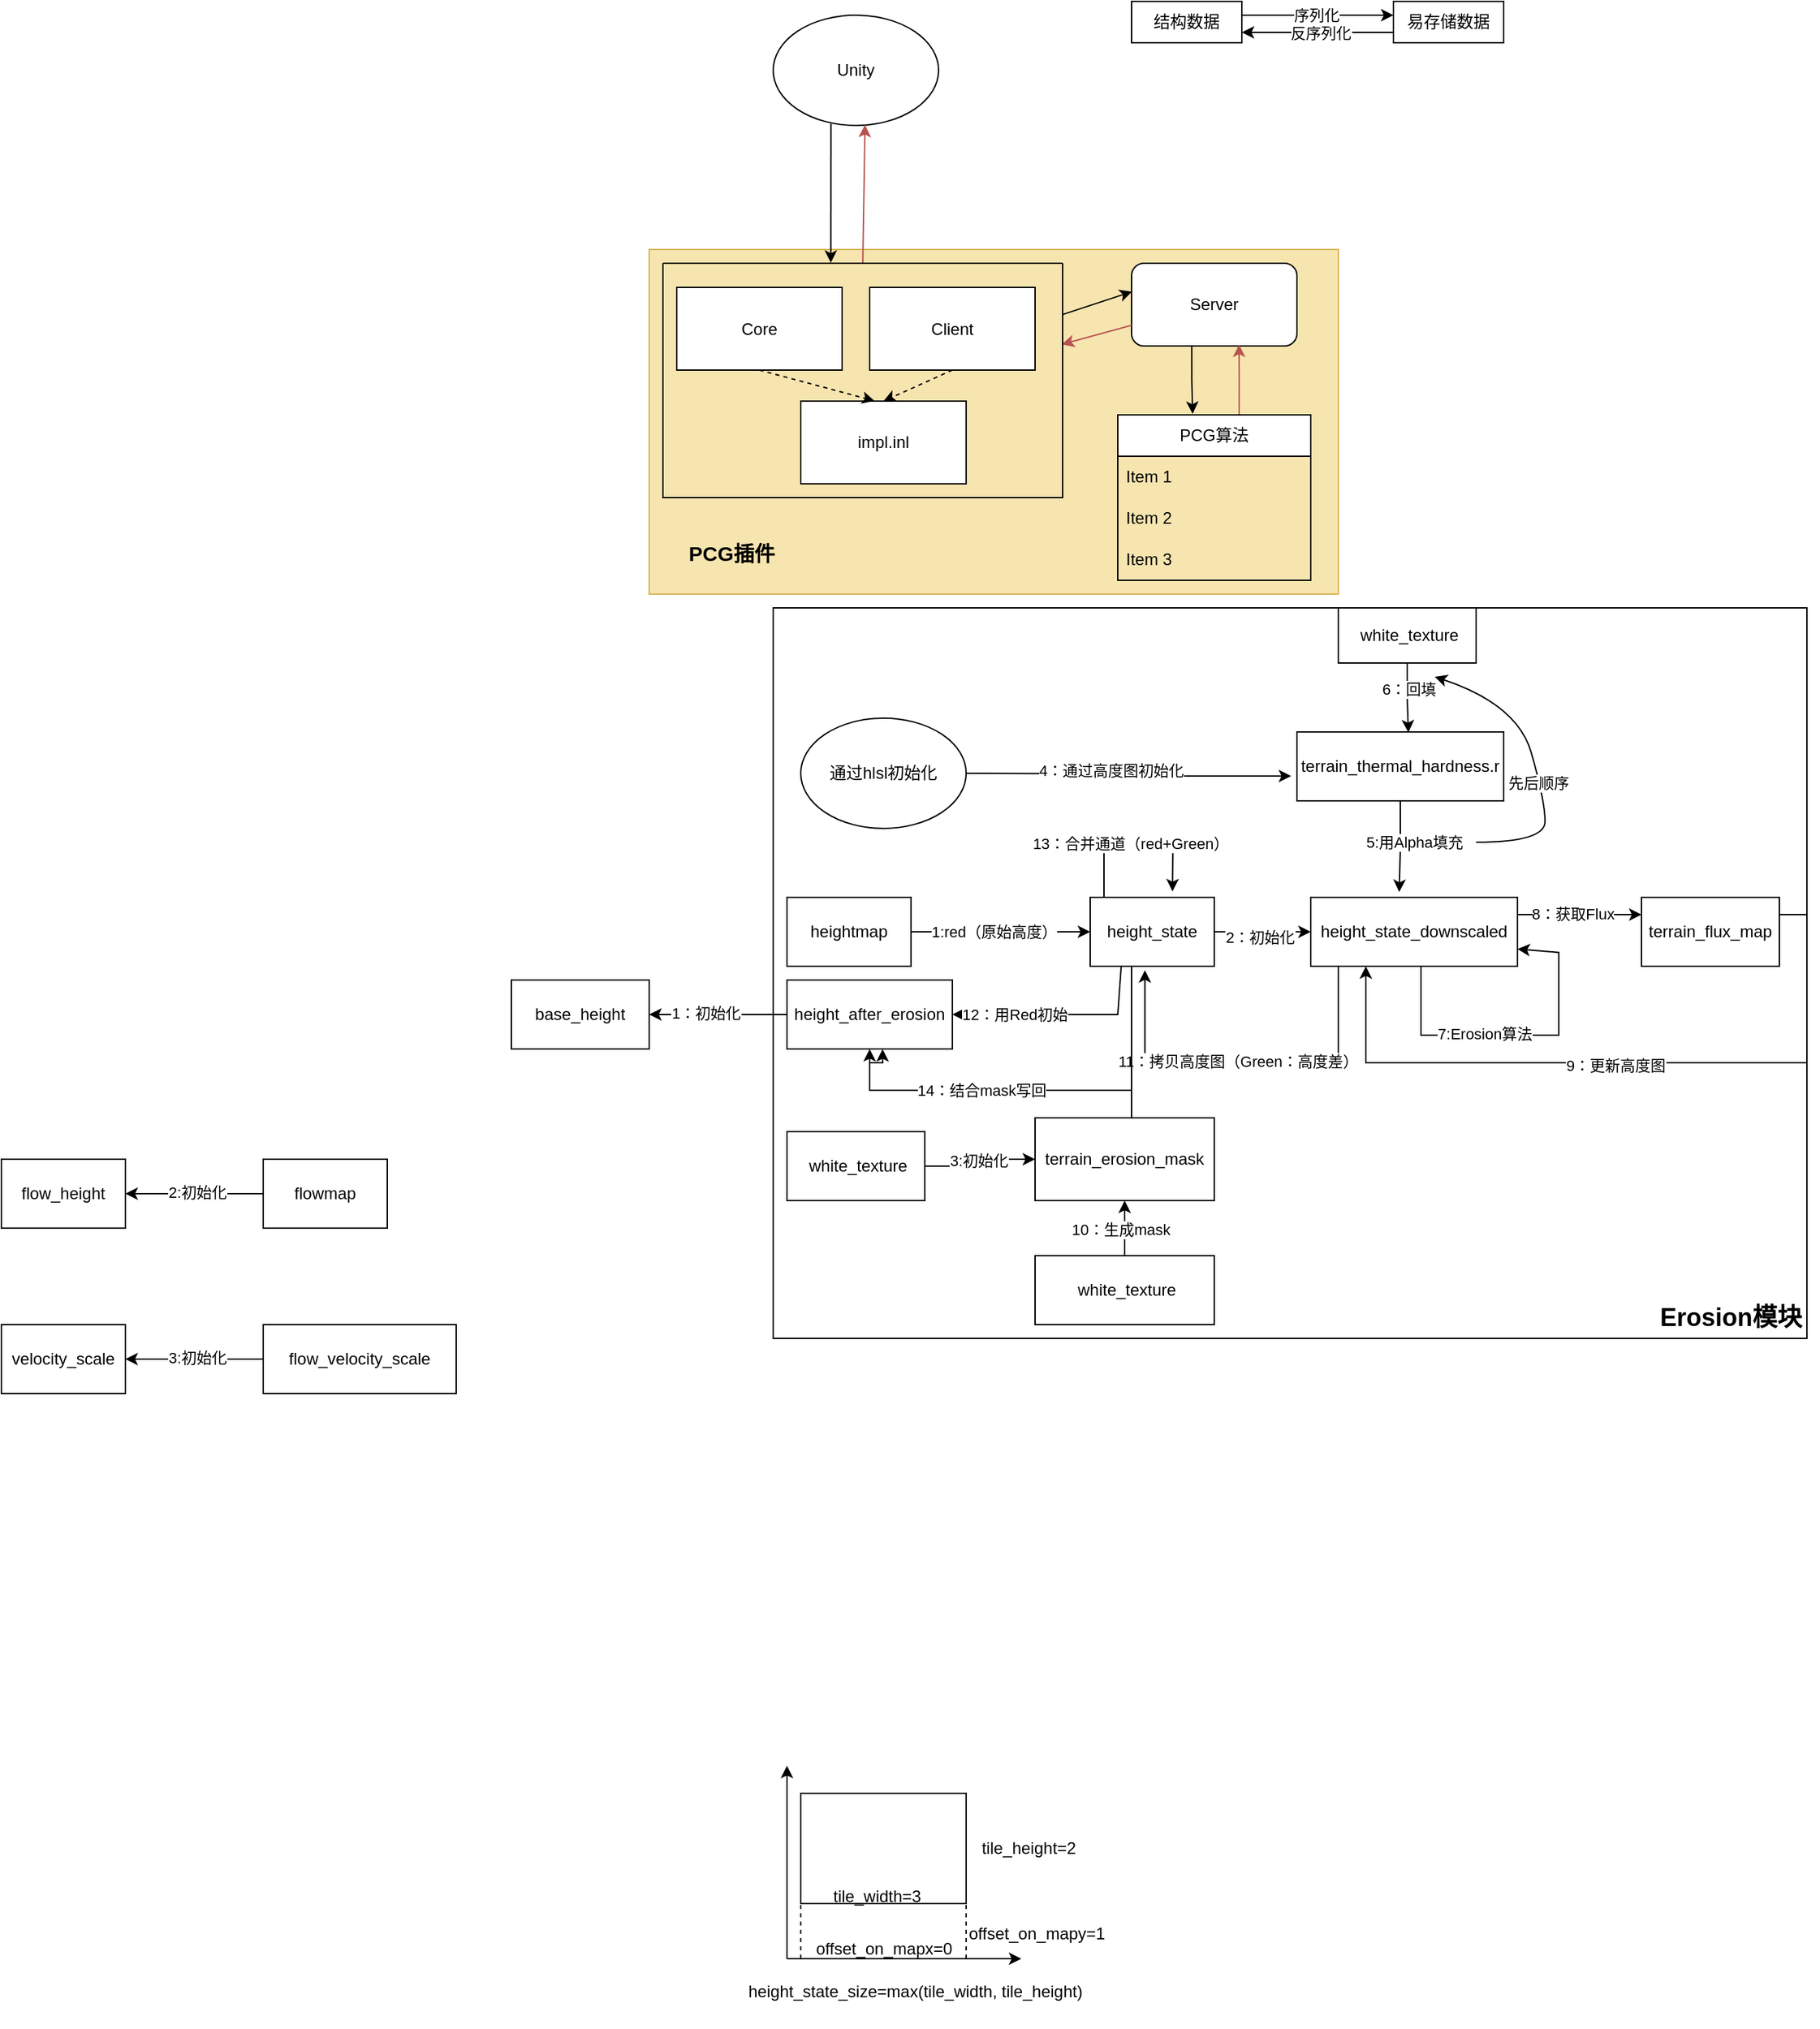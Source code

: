 <mxfile version="21.8.2" type="github">
  <diagram name="第 1 页" id="s2snfImjlksssQ3lNaat">
    <mxGraphModel dx="2453" dy="759" grid="1" gridSize="10" guides="1" tooltips="1" connect="1" arrows="1" fold="1" page="1" pageScale="1" pageWidth="827" pageHeight="1169" math="0" shadow="0">
      <root>
        <mxCell id="0" />
        <mxCell id="1" parent="0" />
        <mxCell id="TSpRPWHZfFyNP2IxD03n-18" value="" style="rounded=0;whiteSpace=wrap;html=1;fillColor=#f7e5b0;strokeColor=#d6b656;" parent="1" vertex="1">
          <mxGeometry x="20" y="490" width="500" height="250" as="geometry" />
        </mxCell>
        <mxCell id="TSpRPWHZfFyNP2IxD03n-8" style="edgeStyle=orthogonalEdgeStyle;rounded=0;orthogonalLoop=1;jettySize=auto;html=1;exitX=0.364;exitY=1.002;exitDx=0;exitDy=0;entryX=0.388;entryY=-0.006;entryDx=0;entryDy=0;entryPerimeter=0;exitPerimeter=0;" parent="1" source="TSpRPWHZfFyNP2IxD03n-2" target="TSpRPWHZfFyNP2IxD03n-4" edge="1">
          <mxGeometry relative="1" as="geometry" />
        </mxCell>
        <mxCell id="TSpRPWHZfFyNP2IxD03n-2" value="Server" style="rounded=1;whiteSpace=wrap;html=1;" parent="1" vertex="1">
          <mxGeometry x="370" y="500" width="120" height="60" as="geometry" />
        </mxCell>
        <mxCell id="TSpRPWHZfFyNP2IxD03n-3" value="" style="endArrow=classic;html=1;rounded=0;entryX=0.003;entryY=0.343;entryDx=0;entryDy=0;entryPerimeter=0;" parent="1" source="TSpRPWHZfFyNP2IxD03n-25" target="TSpRPWHZfFyNP2IxD03n-2" edge="1">
          <mxGeometry width="50" height="50" relative="1" as="geometry">
            <mxPoint x="291.8" y="521.3" as="sourcePoint" />
            <mxPoint x="440" y="330" as="targetPoint" />
          </mxGeometry>
        </mxCell>
        <mxCell id="TSpRPWHZfFyNP2IxD03n-9" style="edgeStyle=orthogonalEdgeStyle;rounded=0;orthogonalLoop=1;jettySize=auto;html=1;exitX=0.629;exitY=0.008;exitDx=0;exitDy=0;entryX=0.65;entryY=0.983;entryDx=0;entryDy=0;entryPerimeter=0;exitPerimeter=0;fillColor=#f8cecc;strokeColor=#b85450;" parent="1" source="TSpRPWHZfFyNP2IxD03n-4" target="TSpRPWHZfFyNP2IxD03n-2" edge="1">
          <mxGeometry relative="1" as="geometry" />
        </mxCell>
        <mxCell id="TSpRPWHZfFyNP2IxD03n-4" value="PCG算法" style="swimlane;fontStyle=0;childLayout=stackLayout;horizontal=1;startSize=30;horizontalStack=0;resizeParent=1;resizeParentMax=0;resizeLast=0;collapsible=1;marginBottom=0;whiteSpace=wrap;html=1;" parent="1" vertex="1">
          <mxGeometry x="360" y="610" width="140" height="120" as="geometry" />
        </mxCell>
        <mxCell id="TSpRPWHZfFyNP2IxD03n-5" value="Item 1" style="text;strokeColor=none;fillColor=none;align=left;verticalAlign=middle;spacingLeft=4;spacingRight=4;overflow=hidden;points=[[0,0.5],[1,0.5]];portConstraint=eastwest;rotatable=0;whiteSpace=wrap;html=1;" parent="TSpRPWHZfFyNP2IxD03n-4" vertex="1">
          <mxGeometry y="30" width="140" height="30" as="geometry" />
        </mxCell>
        <mxCell id="TSpRPWHZfFyNP2IxD03n-6" value="Item 2" style="text;strokeColor=none;fillColor=none;align=left;verticalAlign=middle;spacingLeft=4;spacingRight=4;overflow=hidden;points=[[0,0.5],[1,0.5]];portConstraint=eastwest;rotatable=0;whiteSpace=wrap;html=1;" parent="TSpRPWHZfFyNP2IxD03n-4" vertex="1">
          <mxGeometry y="60" width="140" height="30" as="geometry" />
        </mxCell>
        <mxCell id="TSpRPWHZfFyNP2IxD03n-7" value="Item 3" style="text;strokeColor=none;fillColor=none;align=left;verticalAlign=middle;spacingLeft=4;spacingRight=4;overflow=hidden;points=[[0,0.5],[1,0.5]];portConstraint=eastwest;rotatable=0;whiteSpace=wrap;html=1;" parent="TSpRPWHZfFyNP2IxD03n-4" vertex="1">
          <mxGeometry y="90" width="140" height="30" as="geometry" />
        </mxCell>
        <mxCell id="TSpRPWHZfFyNP2IxD03n-12" value="" style="endArrow=classic;html=1;rounded=0;exitX=0;exitY=0.75;exitDx=0;exitDy=0;fillColor=#f8cecc;strokeColor=#b85450;entryX=0.998;entryY=0.346;entryDx=0;entryDy=0;entryPerimeter=0;" parent="1" source="TSpRPWHZfFyNP2IxD03n-2" target="TSpRPWHZfFyNP2IxD03n-25" edge="1">
          <mxGeometry width="50" height="50" relative="1" as="geometry">
            <mxPoint x="430" y="540" as="sourcePoint" />
            <mxPoint x="290" y="545" as="targetPoint" />
          </mxGeometry>
        </mxCell>
        <mxCell id="TSpRPWHZfFyNP2IxD03n-13" value="Unity" style="ellipse;whiteSpace=wrap;html=1;" parent="1" vertex="1">
          <mxGeometry x="110" y="320" width="120" height="80" as="geometry" />
        </mxCell>
        <mxCell id="TSpRPWHZfFyNP2IxD03n-14" value="" style="endArrow=classic;html=1;rounded=0;exitX=0.349;exitY=0.985;exitDx=0;exitDy=0;entryX=0.42;entryY=-0.002;entryDx=0;entryDy=0;entryPerimeter=0;exitPerimeter=0;" parent="1" source="TSpRPWHZfFyNP2IxD03n-13" target="TSpRPWHZfFyNP2IxD03n-25" edge="1">
          <mxGeometry width="50" height="50" relative="1" as="geometry">
            <mxPoint x="220" y="410.0" as="sourcePoint" />
            <mxPoint x="220" y="500" as="targetPoint" />
          </mxGeometry>
        </mxCell>
        <mxCell id="TSpRPWHZfFyNP2IxD03n-20" value="&lt;b&gt;&lt;font style=&quot;font-size: 15px;&quot;&gt;PCG插件&lt;/font&gt;&lt;/b&gt;" style="text;html=1;strokeColor=none;fillColor=none;align=center;verticalAlign=middle;whiteSpace=wrap;rounded=0;" parent="1" vertex="1">
          <mxGeometry x="30" y="690" width="100" height="40" as="geometry" />
        </mxCell>
        <mxCell id="TSpRPWHZfFyNP2IxD03n-21" value="" style="endArrow=classic;html=1;rounded=0;entryX=0.555;entryY=0.994;entryDx=0;entryDy=0;entryPerimeter=0;exitX=0.5;exitY=0;exitDx=0;exitDy=0;fillColor=#f8cecc;strokeColor=#b85450;" parent="1" source="TSpRPWHZfFyNP2IxD03n-25" target="TSpRPWHZfFyNP2IxD03n-13" edge="1">
          <mxGeometry width="50" height="50" relative="1" as="geometry">
            <mxPoint x="235.88" y="498.5" as="sourcePoint" />
            <mxPoint x="290" y="450" as="targetPoint" />
          </mxGeometry>
        </mxCell>
        <mxCell id="TSpRPWHZfFyNP2IxD03n-25" value="" style="swimlane;startSize=0;" parent="1" vertex="1">
          <mxGeometry x="30" y="500" width="290" height="170" as="geometry" />
        </mxCell>
        <mxCell id="TSpRPWHZfFyNP2IxD03n-23" value="Core" style="rounded=0;whiteSpace=wrap;html=1;" parent="TSpRPWHZfFyNP2IxD03n-25" vertex="1">
          <mxGeometry x="10" y="17.5" width="120" height="60" as="geometry" />
        </mxCell>
        <mxCell id="TSpRPWHZfFyNP2IxD03n-26" value="Client" style="rounded=0;whiteSpace=wrap;html=1;" parent="TSpRPWHZfFyNP2IxD03n-25" vertex="1">
          <mxGeometry x="150" y="17.5" width="120" height="60" as="geometry" />
        </mxCell>
        <mxCell id="TSpRPWHZfFyNP2IxD03n-27" value="impl.inl" style="rounded=0;whiteSpace=wrap;html=1;" parent="TSpRPWHZfFyNP2IxD03n-25" vertex="1">
          <mxGeometry x="100" y="100" width="120" height="60" as="geometry" />
        </mxCell>
        <mxCell id="TSpRPWHZfFyNP2IxD03n-28" value="" style="endArrow=classic;html=1;rounded=0;exitX=0.5;exitY=1;exitDx=0;exitDy=0;entryX=0.446;entryY=-0.003;entryDx=0;entryDy=0;entryPerimeter=0;strokeWidth=1;strokeColor=default;dashed=1;" parent="TSpRPWHZfFyNP2IxD03n-25" source="TSpRPWHZfFyNP2IxD03n-23" target="TSpRPWHZfFyNP2IxD03n-27" edge="1">
          <mxGeometry width="50" height="50" relative="1" as="geometry">
            <mxPoint x="140" y="230" as="sourcePoint" />
            <mxPoint x="190" y="180" as="targetPoint" />
          </mxGeometry>
        </mxCell>
        <mxCell id="TSpRPWHZfFyNP2IxD03n-29" value="" style="endArrow=classic;html=1;rounded=0;entryX=0.5;entryY=0;entryDx=0;entryDy=0;strokeWidth=1;strokeColor=default;dashed=1;exitX=0.5;exitY=1;exitDx=0;exitDy=0;" parent="TSpRPWHZfFyNP2IxD03n-25" source="TSpRPWHZfFyNP2IxD03n-26" target="TSpRPWHZfFyNP2IxD03n-27" edge="1">
          <mxGeometry width="50" height="50" relative="1" as="geometry">
            <mxPoint x="80" y="88" as="sourcePoint" />
            <mxPoint x="164" y="110" as="targetPoint" />
          </mxGeometry>
        </mxCell>
        <mxCell id="TSpRPWHZfFyNP2IxD03n-30" value="结构数据" style="rounded=0;whiteSpace=wrap;html=1;" parent="1" vertex="1">
          <mxGeometry x="370" y="310" width="80" height="30" as="geometry" />
        </mxCell>
        <mxCell id="TSpRPWHZfFyNP2IxD03n-32" value="易存储数据" style="rounded=0;whiteSpace=wrap;html=1;" parent="1" vertex="1">
          <mxGeometry x="560" y="310" width="80" height="30" as="geometry" />
        </mxCell>
        <mxCell id="TSpRPWHZfFyNP2IxD03n-33" value="" style="endArrow=classic;html=1;rounded=0;exitX=1;exitY=0.5;exitDx=0;exitDy=0;entryX=0;entryY=0.5;entryDx=0;entryDy=0;" parent="1" edge="1">
          <mxGeometry width="50" height="50" relative="1" as="geometry">
            <mxPoint x="450" y="320" as="sourcePoint" />
            <mxPoint x="560" y="320" as="targetPoint" />
          </mxGeometry>
        </mxCell>
        <mxCell id="TSpRPWHZfFyNP2IxD03n-34" value="序列化" style="edgeLabel;html=1;align=center;verticalAlign=middle;resizable=0;points=[];" parent="TSpRPWHZfFyNP2IxD03n-33" vertex="1" connectable="0">
          <mxGeometry x="-0.028" relative="1" as="geometry">
            <mxPoint as="offset" />
          </mxGeometry>
        </mxCell>
        <mxCell id="TSpRPWHZfFyNP2IxD03n-35" value="" style="endArrow=classic;html=1;rounded=0;exitX=0;exitY=0.75;exitDx=0;exitDy=0;entryX=1;entryY=0.75;entryDx=0;entryDy=0;" parent="1" source="TSpRPWHZfFyNP2IxD03n-32" target="TSpRPWHZfFyNP2IxD03n-30" edge="1">
          <mxGeometry width="50" height="50" relative="1" as="geometry">
            <mxPoint x="460" y="330" as="sourcePoint" />
            <mxPoint x="570" y="330" as="targetPoint" />
          </mxGeometry>
        </mxCell>
        <mxCell id="TSpRPWHZfFyNP2IxD03n-36" value="反序列化" style="edgeLabel;html=1;align=center;verticalAlign=middle;resizable=0;points=[];" parent="TSpRPWHZfFyNP2IxD03n-35" vertex="1" connectable="0">
          <mxGeometry x="-0.028" relative="1" as="geometry">
            <mxPoint as="offset" />
          </mxGeometry>
        </mxCell>
        <mxCell id="7l8nPw5GP7gn8wgr-0gG-56" value="" style="group" vertex="1" connectable="0" parent="1">
          <mxGeometry x="120" y="750" width="740" height="530" as="geometry" />
        </mxCell>
        <mxCell id="7l8nPw5GP7gn8wgr-0gG-113" value="" style="rounded=0;whiteSpace=wrap;html=1;" vertex="1" parent="7l8nPw5GP7gn8wgr-0gG-56">
          <mxGeometry x="-10" width="750" height="530" as="geometry" />
        </mxCell>
        <mxCell id="7l8nPw5GP7gn8wgr-0gG-1" value="heightmap" style="rounded=0;whiteSpace=wrap;html=1;" vertex="1" parent="7l8nPw5GP7gn8wgr-0gG-56">
          <mxGeometry y="210" width="90" height="50" as="geometry" />
        </mxCell>
        <mxCell id="7l8nPw5GP7gn8wgr-0gG-2" value="height_state" style="rounded=0;whiteSpace=wrap;html=1;" vertex="1" parent="7l8nPw5GP7gn8wgr-0gG-56">
          <mxGeometry x="220" y="210" width="90" height="50" as="geometry" />
        </mxCell>
        <mxCell id="7l8nPw5GP7gn8wgr-0gG-3" style="edgeStyle=orthogonalEdgeStyle;rounded=0;orthogonalLoop=1;jettySize=auto;html=1;exitX=1;exitY=0.5;exitDx=0;exitDy=0;entryX=0;entryY=0.5;entryDx=0;entryDy=0;" edge="1" parent="7l8nPw5GP7gn8wgr-0gG-56" source="7l8nPw5GP7gn8wgr-0gG-1" target="7l8nPw5GP7gn8wgr-0gG-2">
          <mxGeometry relative="1" as="geometry" />
        </mxCell>
        <mxCell id="7l8nPw5GP7gn8wgr-0gG-4" value="1:red（原始高度）" style="edgeLabel;html=1;align=center;verticalAlign=middle;resizable=0;points=[];" vertex="1" connectable="0" parent="7l8nPw5GP7gn8wgr-0gG-3">
          <mxGeometry x="-0.367" y="1" relative="1" as="geometry">
            <mxPoint x="19" y="1" as="offset" />
          </mxGeometry>
        </mxCell>
        <mxCell id="7l8nPw5GP7gn8wgr-0gG-5" value="height_state_downscaled" style="rounded=0;whiteSpace=wrap;html=1;" vertex="1" parent="7l8nPw5GP7gn8wgr-0gG-56">
          <mxGeometry x="380" y="210" width="150" height="50" as="geometry" />
        </mxCell>
        <mxCell id="7l8nPw5GP7gn8wgr-0gG-6" style="edgeStyle=orthogonalEdgeStyle;rounded=0;orthogonalLoop=1;jettySize=auto;html=1;exitX=1;exitY=0.5;exitDx=0;exitDy=0;entryX=0;entryY=0.5;entryDx=0;entryDy=0;" edge="1" parent="7l8nPw5GP7gn8wgr-0gG-56" source="7l8nPw5GP7gn8wgr-0gG-2" target="7l8nPw5GP7gn8wgr-0gG-5">
          <mxGeometry relative="1" as="geometry" />
        </mxCell>
        <mxCell id="7l8nPw5GP7gn8wgr-0gG-7" value="2：初始化" style="edgeLabel;html=1;align=center;verticalAlign=middle;resizable=0;points=[];" vertex="1" connectable="0" parent="7l8nPw5GP7gn8wgr-0gG-6">
          <mxGeometry x="-0.067" y="-4" relative="1" as="geometry">
            <mxPoint as="offset" />
          </mxGeometry>
        </mxCell>
        <mxCell id="7l8nPw5GP7gn8wgr-0gG-8" value="terrain_erosion_mask" style="rounded=0;whiteSpace=wrap;html=1;" vertex="1" parent="7l8nPw5GP7gn8wgr-0gG-56">
          <mxGeometry x="180" y="370" width="130" height="60" as="geometry" />
        </mxCell>
        <mxCell id="7l8nPw5GP7gn8wgr-0gG-10" style="edgeStyle=orthogonalEdgeStyle;rounded=0;orthogonalLoop=1;jettySize=auto;html=1;" edge="1" parent="7l8nPw5GP7gn8wgr-0gG-56" source="7l8nPw5GP7gn8wgr-0gG-9" target="7l8nPw5GP7gn8wgr-0gG-8">
          <mxGeometry relative="1" as="geometry" />
        </mxCell>
        <mxCell id="7l8nPw5GP7gn8wgr-0gG-11" value="3:初始化" style="edgeLabel;html=1;align=center;verticalAlign=middle;resizable=0;points=[];" vertex="1" connectable="0" parent="7l8nPw5GP7gn8wgr-0gG-10">
          <mxGeometry x="0.033" y="1" relative="1" as="geometry">
            <mxPoint as="offset" />
          </mxGeometry>
        </mxCell>
        <mxCell id="7l8nPw5GP7gn8wgr-0gG-9" value="&amp;nbsp;white_texture" style="rounded=0;whiteSpace=wrap;html=1;" vertex="1" parent="7l8nPw5GP7gn8wgr-0gG-56">
          <mxGeometry y="380" width="100" height="50" as="geometry" />
        </mxCell>
        <mxCell id="7l8nPw5GP7gn8wgr-0gG-12" value="terrain_thermal_hardness.r" style="rounded=0;whiteSpace=wrap;html=1;" vertex="1" parent="7l8nPw5GP7gn8wgr-0gG-56">
          <mxGeometry x="370" y="90" width="150" height="50" as="geometry" />
        </mxCell>
        <mxCell id="7l8nPw5GP7gn8wgr-0gG-13" value="通过hlsl初始化" style="ellipse;whiteSpace=wrap;html=1;" vertex="1" parent="7l8nPw5GP7gn8wgr-0gG-56">
          <mxGeometry x="10" y="80" width="120" height="80" as="geometry" />
        </mxCell>
        <mxCell id="7l8nPw5GP7gn8wgr-0gG-14" style="edgeStyle=orthogonalEdgeStyle;rounded=0;orthogonalLoop=1;jettySize=auto;html=1;exitX=1;exitY=0.5;exitDx=0;exitDy=0;entryX=-0.028;entryY=0.64;entryDx=0;entryDy=0;entryPerimeter=0;" edge="1" parent="7l8nPw5GP7gn8wgr-0gG-56" target="7l8nPw5GP7gn8wgr-0gG-12">
          <mxGeometry relative="1" as="geometry">
            <mxPoint x="130" y="120" as="sourcePoint" />
          </mxGeometry>
        </mxCell>
        <mxCell id="7l8nPw5GP7gn8wgr-0gG-15" value="4：通过高度图初始化" style="edgeLabel;html=1;align=center;verticalAlign=middle;resizable=0;points=[];" vertex="1" connectable="0" parent="7l8nPw5GP7gn8wgr-0gG-14">
          <mxGeometry x="-0.115" y="3" relative="1" as="geometry">
            <mxPoint as="offset" />
          </mxGeometry>
        </mxCell>
        <mxCell id="7l8nPw5GP7gn8wgr-0gG-16" style="edgeStyle=orthogonalEdgeStyle;rounded=0;orthogonalLoop=1;jettySize=auto;html=1;exitX=0.5;exitY=1;exitDx=0;exitDy=0;entryX=0.428;entryY=-0.077;entryDx=0;entryDy=0;entryPerimeter=0;" edge="1" parent="7l8nPw5GP7gn8wgr-0gG-56" source="7l8nPw5GP7gn8wgr-0gG-12" target="7l8nPw5GP7gn8wgr-0gG-5">
          <mxGeometry relative="1" as="geometry" />
        </mxCell>
        <mxCell id="7l8nPw5GP7gn8wgr-0gG-17" value="5:用Alpha填充" style="edgeLabel;html=1;align=center;verticalAlign=middle;resizable=0;points=[];" vertex="1" connectable="0" parent="7l8nPw5GP7gn8wgr-0gG-16">
          <mxGeometry x="-0.044" y="-3" relative="1" as="geometry">
            <mxPoint x="13" y="-2" as="offset" />
          </mxGeometry>
        </mxCell>
        <mxCell id="7l8nPw5GP7gn8wgr-0gG-18" value="&amp;nbsp;white_texture" style="rounded=0;whiteSpace=wrap;html=1;" vertex="1" parent="7l8nPw5GP7gn8wgr-0gG-56">
          <mxGeometry x="400" width="100" height="40" as="geometry" />
        </mxCell>
        <mxCell id="7l8nPw5GP7gn8wgr-0gG-19" style="edgeStyle=orthogonalEdgeStyle;rounded=0;orthogonalLoop=1;jettySize=auto;html=1;entryX=0.539;entryY=0.007;entryDx=0;entryDy=0;entryPerimeter=0;" edge="1" parent="7l8nPw5GP7gn8wgr-0gG-56" source="7l8nPw5GP7gn8wgr-0gG-18" target="7l8nPw5GP7gn8wgr-0gG-12">
          <mxGeometry relative="1" as="geometry" />
        </mxCell>
        <mxCell id="7l8nPw5GP7gn8wgr-0gG-20" value="6：回填" style="edgeLabel;html=1;align=center;verticalAlign=middle;resizable=0;points=[];" vertex="1" connectable="0" parent="7l8nPw5GP7gn8wgr-0gG-19">
          <mxGeometry x="-0.272" y="1" relative="1" as="geometry">
            <mxPoint as="offset" />
          </mxGeometry>
        </mxCell>
        <mxCell id="7l8nPw5GP7gn8wgr-0gG-22" value="" style="curved=1;endArrow=classic;html=1;rounded=0;" edge="1" parent="7l8nPw5GP7gn8wgr-0gG-56">
          <mxGeometry width="50" height="50" relative="1" as="geometry">
            <mxPoint x="500" y="170" as="sourcePoint" />
            <mxPoint x="470" y="50" as="targetPoint" />
            <Array as="points">
              <mxPoint x="550" y="170" />
              <mxPoint x="550" y="140" />
              <mxPoint x="530" y="70" />
            </Array>
          </mxGeometry>
        </mxCell>
        <mxCell id="7l8nPw5GP7gn8wgr-0gG-25" value="先后顺序" style="edgeLabel;html=1;align=center;verticalAlign=middle;resizable=0;points=[];" vertex="1" connectable="0" parent="7l8nPw5GP7gn8wgr-0gG-22">
          <mxGeometry x="-0.132" relative="1" as="geometry">
            <mxPoint x="-1" as="offset" />
          </mxGeometry>
        </mxCell>
        <mxCell id="7l8nPw5GP7gn8wgr-0gG-30" value="terrain_flux_map" style="rounded=0;whiteSpace=wrap;html=1;" vertex="1" parent="7l8nPw5GP7gn8wgr-0gG-56">
          <mxGeometry x="620" y="210" width="100" height="50" as="geometry" />
        </mxCell>
        <mxCell id="7l8nPw5GP7gn8wgr-0gG-33" value="" style="endArrow=classic;html=1;rounded=0;entryX=1;entryY=0.75;entryDx=0;entryDy=0;" edge="1" parent="7l8nPw5GP7gn8wgr-0gG-56" target="7l8nPw5GP7gn8wgr-0gG-5">
          <mxGeometry width="50" height="50" relative="1" as="geometry">
            <mxPoint x="460" y="260" as="sourcePoint" />
            <mxPoint x="560" y="230" as="targetPoint" />
            <Array as="points">
              <mxPoint x="460" y="310" />
              <mxPoint x="560" y="310" />
              <mxPoint x="560" y="250" />
            </Array>
          </mxGeometry>
        </mxCell>
        <mxCell id="7l8nPw5GP7gn8wgr-0gG-34" value="7:Erosion算法" style="edgeLabel;html=1;align=center;verticalAlign=middle;resizable=0;points=[];" vertex="1" connectable="0" parent="7l8nPw5GP7gn8wgr-0gG-33">
          <mxGeometry x="-0.201" y="1" relative="1" as="geometry">
            <mxPoint as="offset" />
          </mxGeometry>
        </mxCell>
        <mxCell id="7l8nPw5GP7gn8wgr-0gG-31" style="edgeStyle=orthogonalEdgeStyle;rounded=0;orthogonalLoop=1;jettySize=auto;html=1;exitX=1;exitY=0.25;exitDx=0;exitDy=0;entryX=0;entryY=0.25;entryDx=0;entryDy=0;" edge="1" parent="7l8nPw5GP7gn8wgr-0gG-56" source="7l8nPw5GP7gn8wgr-0gG-5" target="7l8nPw5GP7gn8wgr-0gG-30">
          <mxGeometry relative="1" as="geometry" />
        </mxCell>
        <mxCell id="7l8nPw5GP7gn8wgr-0gG-32" value="8：获取Flux" style="edgeLabel;html=1;align=center;verticalAlign=middle;resizable=0;points=[];" vertex="1" connectable="0" parent="7l8nPw5GP7gn8wgr-0gG-31">
          <mxGeometry x="-0.11" y="1" relative="1" as="geometry">
            <mxPoint as="offset" />
          </mxGeometry>
        </mxCell>
        <mxCell id="7l8nPw5GP7gn8wgr-0gG-36" style="edgeStyle=orthogonalEdgeStyle;rounded=0;orthogonalLoop=1;jettySize=auto;html=1;exitX=1;exitY=0.25;exitDx=0;exitDy=0;" edge="1" parent="7l8nPw5GP7gn8wgr-0gG-56" source="7l8nPw5GP7gn8wgr-0gG-30" target="7l8nPw5GP7gn8wgr-0gG-5">
          <mxGeometry relative="1" as="geometry">
            <Array as="points">
              <mxPoint x="740" y="223" />
              <mxPoint x="740" y="330" />
              <mxPoint x="420" y="330" />
            </Array>
          </mxGeometry>
        </mxCell>
        <mxCell id="7l8nPw5GP7gn8wgr-0gG-37" value="9：更新高度图" style="edgeLabel;html=1;align=center;verticalAlign=middle;resizable=0;points=[];" vertex="1" connectable="0" parent="7l8nPw5GP7gn8wgr-0gG-36">
          <mxGeometry x="0.031" y="2" relative="1" as="geometry">
            <mxPoint as="offset" />
          </mxGeometry>
        </mxCell>
        <mxCell id="7l8nPw5GP7gn8wgr-0gG-39" style="edgeStyle=orthogonalEdgeStyle;rounded=0;orthogonalLoop=1;jettySize=auto;html=1;entryX=0.5;entryY=1;entryDx=0;entryDy=0;" edge="1" parent="7l8nPw5GP7gn8wgr-0gG-56" source="7l8nPw5GP7gn8wgr-0gG-38" target="7l8nPw5GP7gn8wgr-0gG-8">
          <mxGeometry relative="1" as="geometry" />
        </mxCell>
        <mxCell id="7l8nPw5GP7gn8wgr-0gG-42" value="10：生成mask" style="edgeLabel;html=1;align=center;verticalAlign=middle;resizable=0;points=[];" vertex="1" connectable="0" parent="7l8nPw5GP7gn8wgr-0gG-39">
          <mxGeometry x="-0.057" y="3" relative="1" as="geometry">
            <mxPoint as="offset" />
          </mxGeometry>
        </mxCell>
        <mxCell id="7l8nPw5GP7gn8wgr-0gG-38" value="&amp;nbsp;white_texture" style="rounded=0;whiteSpace=wrap;html=1;" vertex="1" parent="7l8nPw5GP7gn8wgr-0gG-56">
          <mxGeometry x="180" y="470" width="130" height="50" as="geometry" />
        </mxCell>
        <mxCell id="7l8nPw5GP7gn8wgr-0gG-43" style="edgeStyle=orthogonalEdgeStyle;rounded=0;orthogonalLoop=1;jettySize=auto;html=1;entryX=0.441;entryY=1.057;entryDx=0;entryDy=0;entryPerimeter=0;" edge="1" parent="7l8nPw5GP7gn8wgr-0gG-56" target="7l8nPw5GP7gn8wgr-0gG-2">
          <mxGeometry relative="1" as="geometry">
            <mxPoint x="400" y="260" as="sourcePoint" />
            <mxPoint x="240" y="270" as="targetPoint" />
            <Array as="points">
              <mxPoint x="400" y="327" />
              <mxPoint x="260" y="327" />
            </Array>
          </mxGeometry>
        </mxCell>
        <mxCell id="7l8nPw5GP7gn8wgr-0gG-44" value="11：拷贝高度图（Green：高度差）" style="edgeLabel;html=1;align=center;verticalAlign=middle;resizable=0;points=[];" vertex="1" connectable="0" parent="7l8nPw5GP7gn8wgr-0gG-43">
          <mxGeometry x="0.031" y="2" relative="1" as="geometry">
            <mxPoint as="offset" />
          </mxGeometry>
        </mxCell>
        <mxCell id="7l8nPw5GP7gn8wgr-0gG-45" value="height_after_erosion" style="rounded=0;whiteSpace=wrap;html=1;" vertex="1" parent="7l8nPw5GP7gn8wgr-0gG-56">
          <mxGeometry y="270" width="120" height="50" as="geometry" />
        </mxCell>
        <mxCell id="7l8nPw5GP7gn8wgr-0gG-46" value="" style="endArrow=classic;html=1;rounded=0;entryX=1;entryY=0.5;entryDx=0;entryDy=0;exitX=0.25;exitY=1;exitDx=0;exitDy=0;" edge="1" parent="7l8nPw5GP7gn8wgr-0gG-56" source="7l8nPw5GP7gn8wgr-0gG-2" target="7l8nPw5GP7gn8wgr-0gG-45">
          <mxGeometry width="50" height="50" relative="1" as="geometry">
            <mxPoint x="210" y="260" as="sourcePoint" />
            <mxPoint x="210" y="320" as="targetPoint" />
            <Array as="points">
              <mxPoint x="240" y="295" />
            </Array>
          </mxGeometry>
        </mxCell>
        <mxCell id="7l8nPw5GP7gn8wgr-0gG-47" value="12：用Red初始" style="edgeLabel;html=1;align=center;verticalAlign=middle;resizable=0;points=[];" vertex="1" connectable="0" parent="7l8nPw5GP7gn8wgr-0gG-46">
          <mxGeometry x="0.428" relative="1" as="geometry">
            <mxPoint as="offset" />
          </mxGeometry>
        </mxCell>
        <mxCell id="7l8nPw5GP7gn8wgr-0gG-48" value="" style="endArrow=classic;html=1;rounded=0;entryX=0.663;entryY=-0.086;entryDx=0;entryDy=0;entryPerimeter=0;" edge="1" parent="7l8nPw5GP7gn8wgr-0gG-56" target="7l8nPw5GP7gn8wgr-0gG-2">
          <mxGeometry width="50" height="50" relative="1" as="geometry">
            <mxPoint x="230" y="210" as="sourcePoint" />
            <mxPoint x="310" y="170" as="targetPoint" />
            <Array as="points">
              <mxPoint x="230" y="170" />
              <mxPoint x="280" y="170" />
            </Array>
          </mxGeometry>
        </mxCell>
        <mxCell id="7l8nPw5GP7gn8wgr-0gG-49" value="13：合并通道（red+Green）" style="edgeLabel;html=1;align=center;verticalAlign=middle;resizable=0;points=[];" vertex="1" connectable="0" parent="7l8nPw5GP7gn8wgr-0gG-48">
          <mxGeometry x="-0.067" y="-1" relative="1" as="geometry">
            <mxPoint as="offset" />
          </mxGeometry>
        </mxCell>
        <mxCell id="7l8nPw5GP7gn8wgr-0gG-51" style="edgeStyle=orthogonalEdgeStyle;rounded=0;orthogonalLoop=1;jettySize=auto;html=1;entryX=0.578;entryY=1.002;entryDx=0;entryDy=0;entryPerimeter=0;" edge="1" parent="7l8nPw5GP7gn8wgr-0gG-56" source="7l8nPw5GP7gn8wgr-0gG-2" target="7l8nPw5GP7gn8wgr-0gG-45">
          <mxGeometry relative="1" as="geometry">
            <mxPoint x="80" y="330" as="targetPoint" />
            <Array as="points">
              <mxPoint x="250" y="350" />
              <mxPoint x="60" y="350" />
              <mxPoint x="60" y="330" />
              <mxPoint x="69" y="330" />
            </Array>
          </mxGeometry>
        </mxCell>
        <mxCell id="7l8nPw5GP7gn8wgr-0gG-50" style="edgeStyle=orthogonalEdgeStyle;rounded=0;orthogonalLoop=1;jettySize=auto;html=1;entryX=0.5;entryY=1;entryDx=0;entryDy=0;" edge="1" parent="7l8nPw5GP7gn8wgr-0gG-56" source="7l8nPw5GP7gn8wgr-0gG-8" target="7l8nPw5GP7gn8wgr-0gG-45">
          <mxGeometry relative="1" as="geometry">
            <Array as="points">
              <mxPoint x="250" y="350" />
              <mxPoint x="60" y="350" />
            </Array>
          </mxGeometry>
        </mxCell>
        <mxCell id="7l8nPw5GP7gn8wgr-0gG-52" value="14：结合mask写回" style="edgeLabel;html=1;align=center;verticalAlign=middle;resizable=0;points=[];" vertex="1" connectable="0" parent="7l8nPw5GP7gn8wgr-0gG-50">
          <mxGeometry x="0.078" relative="1" as="geometry">
            <mxPoint as="offset" />
          </mxGeometry>
        </mxCell>
        <mxCell id="7l8nPw5GP7gn8wgr-0gG-114" value="&lt;b&gt;&lt;font style=&quot;font-size: 18px;&quot;&gt;Erosion模块&lt;/font&gt;&lt;/b&gt;" style="text;html=1;strokeColor=none;fillColor=none;align=center;verticalAlign=middle;whiteSpace=wrap;rounded=0;" vertex="1" parent="7l8nPw5GP7gn8wgr-0gG-56">
          <mxGeometry x="630" y="500" width="110" height="30" as="geometry" />
        </mxCell>
        <mxCell id="7l8nPw5GP7gn8wgr-0gG-57" value="" style="rounded=0;whiteSpace=wrap;html=1;" vertex="1" parent="1">
          <mxGeometry x="130" y="1610" width="120" height="80" as="geometry" />
        </mxCell>
        <mxCell id="7l8nPw5GP7gn8wgr-0gG-58" value="" style="endArrow=classic;html=1;rounded=0;" edge="1" parent="1">
          <mxGeometry width="50" height="50" relative="1" as="geometry">
            <mxPoint x="120" y="1730" as="sourcePoint" />
            <mxPoint x="290" y="1730" as="targetPoint" />
          </mxGeometry>
        </mxCell>
        <mxCell id="7l8nPw5GP7gn8wgr-0gG-59" value="" style="endArrow=classic;html=1;rounded=0;" edge="1" parent="1">
          <mxGeometry width="50" height="50" relative="1" as="geometry">
            <mxPoint x="120" y="1730" as="sourcePoint" />
            <mxPoint x="120" y="1590" as="targetPoint" />
          </mxGeometry>
        </mxCell>
        <mxCell id="7l8nPw5GP7gn8wgr-0gG-60" value="" style="endArrow=none;dashed=1;html=1;rounded=0;" edge="1" parent="1">
          <mxGeometry width="50" height="50" relative="1" as="geometry">
            <mxPoint x="130" y="1730" as="sourcePoint" />
            <mxPoint x="130" y="1690" as="targetPoint" />
          </mxGeometry>
        </mxCell>
        <mxCell id="7l8nPw5GP7gn8wgr-0gG-61" value="" style="endArrow=none;dashed=1;html=1;rounded=0;" edge="1" parent="1">
          <mxGeometry width="50" height="50" relative="1" as="geometry">
            <mxPoint x="250" y="1730" as="sourcePoint" />
            <mxPoint x="250" y="1690" as="targetPoint" />
          </mxGeometry>
        </mxCell>
        <mxCell id="7l8nPw5GP7gn8wgr-0gG-62" value="tile_width=3" style="text;html=1;align=center;verticalAlign=middle;resizable=0;points=[];autosize=1;strokeColor=none;fillColor=none;" vertex="1" parent="1">
          <mxGeometry x="140" y="1670" width="90" height="30" as="geometry" />
        </mxCell>
        <mxCell id="7l8nPw5GP7gn8wgr-0gG-63" value="tile_height=2" style="text;html=1;align=center;verticalAlign=middle;resizable=0;points=[];autosize=1;strokeColor=none;fillColor=none;" vertex="1" parent="1">
          <mxGeometry x="250" y="1635" width="90" height="30" as="geometry" />
        </mxCell>
        <mxCell id="7l8nPw5GP7gn8wgr-0gG-64" value="height_state_size=max(tile_width, tile_height)" style="text;whiteSpace=wrap;" vertex="1" parent="1">
          <mxGeometry x="90" y="1740" width="280" height="40" as="geometry" />
        </mxCell>
        <mxCell id="7l8nPw5GP7gn8wgr-0gG-65" value="offset_on_mapx=0" style="text;html=1;align=center;verticalAlign=middle;resizable=0;points=[];autosize=1;strokeColor=none;fillColor=none;" vertex="1" parent="1">
          <mxGeometry x="130" y="1708" width="120" height="30" as="geometry" />
        </mxCell>
        <mxCell id="7l8nPw5GP7gn8wgr-0gG-66" value="offset_on_mapy=1" style="text;whiteSpace=wrap;" vertex="1" parent="1">
          <mxGeometry x="250" y="1698" width="120" height="40" as="geometry" />
        </mxCell>
        <mxCell id="7l8nPw5GP7gn8wgr-0gG-110" value="base_height" style="rounded=0;whiteSpace=wrap;html=1;" vertex="1" parent="1">
          <mxGeometry x="-80" y="1020" width="100" height="50" as="geometry" />
        </mxCell>
        <mxCell id="7l8nPw5GP7gn8wgr-0gG-112" value="" style="edgeStyle=orthogonalEdgeStyle;rounded=0;orthogonalLoop=1;jettySize=auto;html=1;" edge="1" parent="1" source="7l8nPw5GP7gn8wgr-0gG-45" target="7l8nPw5GP7gn8wgr-0gG-110">
          <mxGeometry relative="1" as="geometry" />
        </mxCell>
        <mxCell id="7l8nPw5GP7gn8wgr-0gG-115" value="1：初始化" style="edgeLabel;html=1;align=center;verticalAlign=middle;resizable=0;points=[];" vertex="1" connectable="0" parent="7l8nPw5GP7gn8wgr-0gG-112">
          <mxGeometry x="0.175" y="-1" relative="1" as="geometry">
            <mxPoint as="offset" />
          </mxGeometry>
        </mxCell>
        <mxCell id="7l8nPw5GP7gn8wgr-0gG-118" style="edgeStyle=orthogonalEdgeStyle;rounded=0;orthogonalLoop=1;jettySize=auto;html=1;exitX=0;exitY=0.5;exitDx=0;exitDy=0;entryX=1;entryY=0.5;entryDx=0;entryDy=0;" edge="1" parent="1" source="7l8nPw5GP7gn8wgr-0gG-116" target="7l8nPw5GP7gn8wgr-0gG-117">
          <mxGeometry relative="1" as="geometry" />
        </mxCell>
        <mxCell id="7l8nPw5GP7gn8wgr-0gG-119" value="2:初始化" style="edgeLabel;html=1;align=center;verticalAlign=middle;resizable=0;points=[];" vertex="1" connectable="0" parent="7l8nPw5GP7gn8wgr-0gG-118">
          <mxGeometry x="-0.04" y="-1" relative="1" as="geometry">
            <mxPoint as="offset" />
          </mxGeometry>
        </mxCell>
        <mxCell id="7l8nPw5GP7gn8wgr-0gG-116" value="flowmap" style="rounded=0;whiteSpace=wrap;html=1;" vertex="1" parent="1">
          <mxGeometry x="-260" y="1150" width="90" height="50" as="geometry" />
        </mxCell>
        <mxCell id="7l8nPw5GP7gn8wgr-0gG-117" value="flow_height" style="rounded=0;whiteSpace=wrap;html=1;" vertex="1" parent="1">
          <mxGeometry x="-450" y="1150" width="90" height="50" as="geometry" />
        </mxCell>
        <mxCell id="7l8nPw5GP7gn8wgr-0gG-120" style="edgeStyle=orthogonalEdgeStyle;rounded=0;orthogonalLoop=1;jettySize=auto;html=1;exitX=0;exitY=0.5;exitDx=0;exitDy=0;entryX=1;entryY=0.5;entryDx=0;entryDy=0;" edge="1" parent="1" source="7l8nPw5GP7gn8wgr-0gG-122" target="7l8nPw5GP7gn8wgr-0gG-123">
          <mxGeometry relative="1" as="geometry" />
        </mxCell>
        <mxCell id="7l8nPw5GP7gn8wgr-0gG-121" value="3:初始化" style="edgeLabel;html=1;align=center;verticalAlign=middle;resizable=0;points=[];" vertex="1" connectable="0" parent="7l8nPw5GP7gn8wgr-0gG-120">
          <mxGeometry x="-0.04" y="-1" relative="1" as="geometry">
            <mxPoint as="offset" />
          </mxGeometry>
        </mxCell>
        <mxCell id="7l8nPw5GP7gn8wgr-0gG-122" value="flow_velocity_scale" style="rounded=0;whiteSpace=wrap;html=1;" vertex="1" parent="1">
          <mxGeometry x="-260" y="1270" width="140" height="50" as="geometry" />
        </mxCell>
        <mxCell id="7l8nPw5GP7gn8wgr-0gG-123" value="velocity_scale" style="rounded=0;whiteSpace=wrap;html=1;" vertex="1" parent="1">
          <mxGeometry x="-450" y="1270" width="90" height="50" as="geometry" />
        </mxCell>
      </root>
    </mxGraphModel>
  </diagram>
</mxfile>
